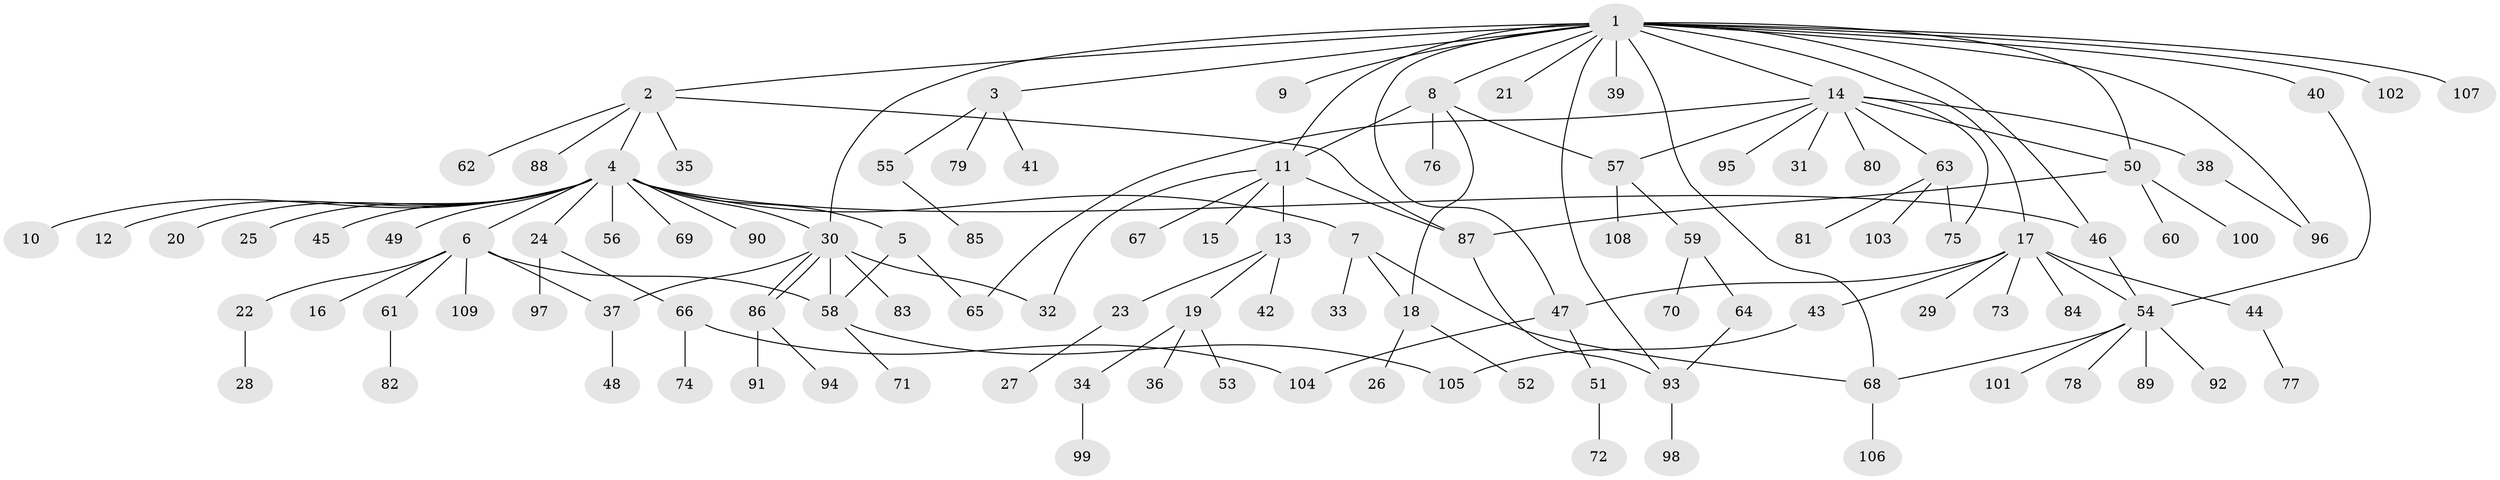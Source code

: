 // Generated by graph-tools (version 1.1) at 2025/26/03/09/25 03:26:08]
// undirected, 109 vertices, 133 edges
graph export_dot {
graph [start="1"]
  node [color=gray90,style=filled];
  1;
  2;
  3;
  4;
  5;
  6;
  7;
  8;
  9;
  10;
  11;
  12;
  13;
  14;
  15;
  16;
  17;
  18;
  19;
  20;
  21;
  22;
  23;
  24;
  25;
  26;
  27;
  28;
  29;
  30;
  31;
  32;
  33;
  34;
  35;
  36;
  37;
  38;
  39;
  40;
  41;
  42;
  43;
  44;
  45;
  46;
  47;
  48;
  49;
  50;
  51;
  52;
  53;
  54;
  55;
  56;
  57;
  58;
  59;
  60;
  61;
  62;
  63;
  64;
  65;
  66;
  67;
  68;
  69;
  70;
  71;
  72;
  73;
  74;
  75;
  76;
  77;
  78;
  79;
  80;
  81;
  82;
  83;
  84;
  85;
  86;
  87;
  88;
  89;
  90;
  91;
  92;
  93;
  94;
  95;
  96;
  97;
  98;
  99;
  100;
  101;
  102;
  103;
  104;
  105;
  106;
  107;
  108;
  109;
  1 -- 2;
  1 -- 3;
  1 -- 8;
  1 -- 9;
  1 -- 11;
  1 -- 14;
  1 -- 17;
  1 -- 21;
  1 -- 30;
  1 -- 39;
  1 -- 40;
  1 -- 46;
  1 -- 47;
  1 -- 50;
  1 -- 68;
  1 -- 93;
  1 -- 96;
  1 -- 102;
  1 -- 107;
  2 -- 4;
  2 -- 35;
  2 -- 62;
  2 -- 87;
  2 -- 88;
  3 -- 41;
  3 -- 55;
  3 -- 79;
  4 -- 5;
  4 -- 6;
  4 -- 7;
  4 -- 10;
  4 -- 12;
  4 -- 20;
  4 -- 24;
  4 -- 25;
  4 -- 30;
  4 -- 45;
  4 -- 46;
  4 -- 49;
  4 -- 56;
  4 -- 69;
  4 -- 90;
  5 -- 58;
  5 -- 65;
  6 -- 16;
  6 -- 22;
  6 -- 37;
  6 -- 58;
  6 -- 61;
  6 -- 109;
  7 -- 18;
  7 -- 33;
  7 -- 68;
  8 -- 11;
  8 -- 18;
  8 -- 57;
  8 -- 76;
  11 -- 13;
  11 -- 15;
  11 -- 32;
  11 -- 67;
  11 -- 87;
  13 -- 19;
  13 -- 23;
  13 -- 42;
  14 -- 31;
  14 -- 38;
  14 -- 50;
  14 -- 57;
  14 -- 63;
  14 -- 65;
  14 -- 75;
  14 -- 80;
  14 -- 95;
  17 -- 29;
  17 -- 43;
  17 -- 44;
  17 -- 47;
  17 -- 54;
  17 -- 73;
  17 -- 84;
  18 -- 26;
  18 -- 52;
  19 -- 34;
  19 -- 36;
  19 -- 53;
  22 -- 28;
  23 -- 27;
  24 -- 66;
  24 -- 97;
  30 -- 32;
  30 -- 37;
  30 -- 58;
  30 -- 83;
  30 -- 86;
  30 -- 86;
  34 -- 99;
  37 -- 48;
  38 -- 96;
  40 -- 54;
  43 -- 105;
  44 -- 77;
  46 -- 54;
  47 -- 51;
  47 -- 104;
  50 -- 60;
  50 -- 87;
  50 -- 100;
  51 -- 72;
  54 -- 68;
  54 -- 78;
  54 -- 89;
  54 -- 92;
  54 -- 101;
  55 -- 85;
  57 -- 59;
  57 -- 108;
  58 -- 71;
  58 -- 105;
  59 -- 64;
  59 -- 70;
  61 -- 82;
  63 -- 75;
  63 -- 81;
  63 -- 103;
  64 -- 93;
  66 -- 74;
  66 -- 104;
  68 -- 106;
  86 -- 91;
  86 -- 94;
  87 -- 93;
  93 -- 98;
}
